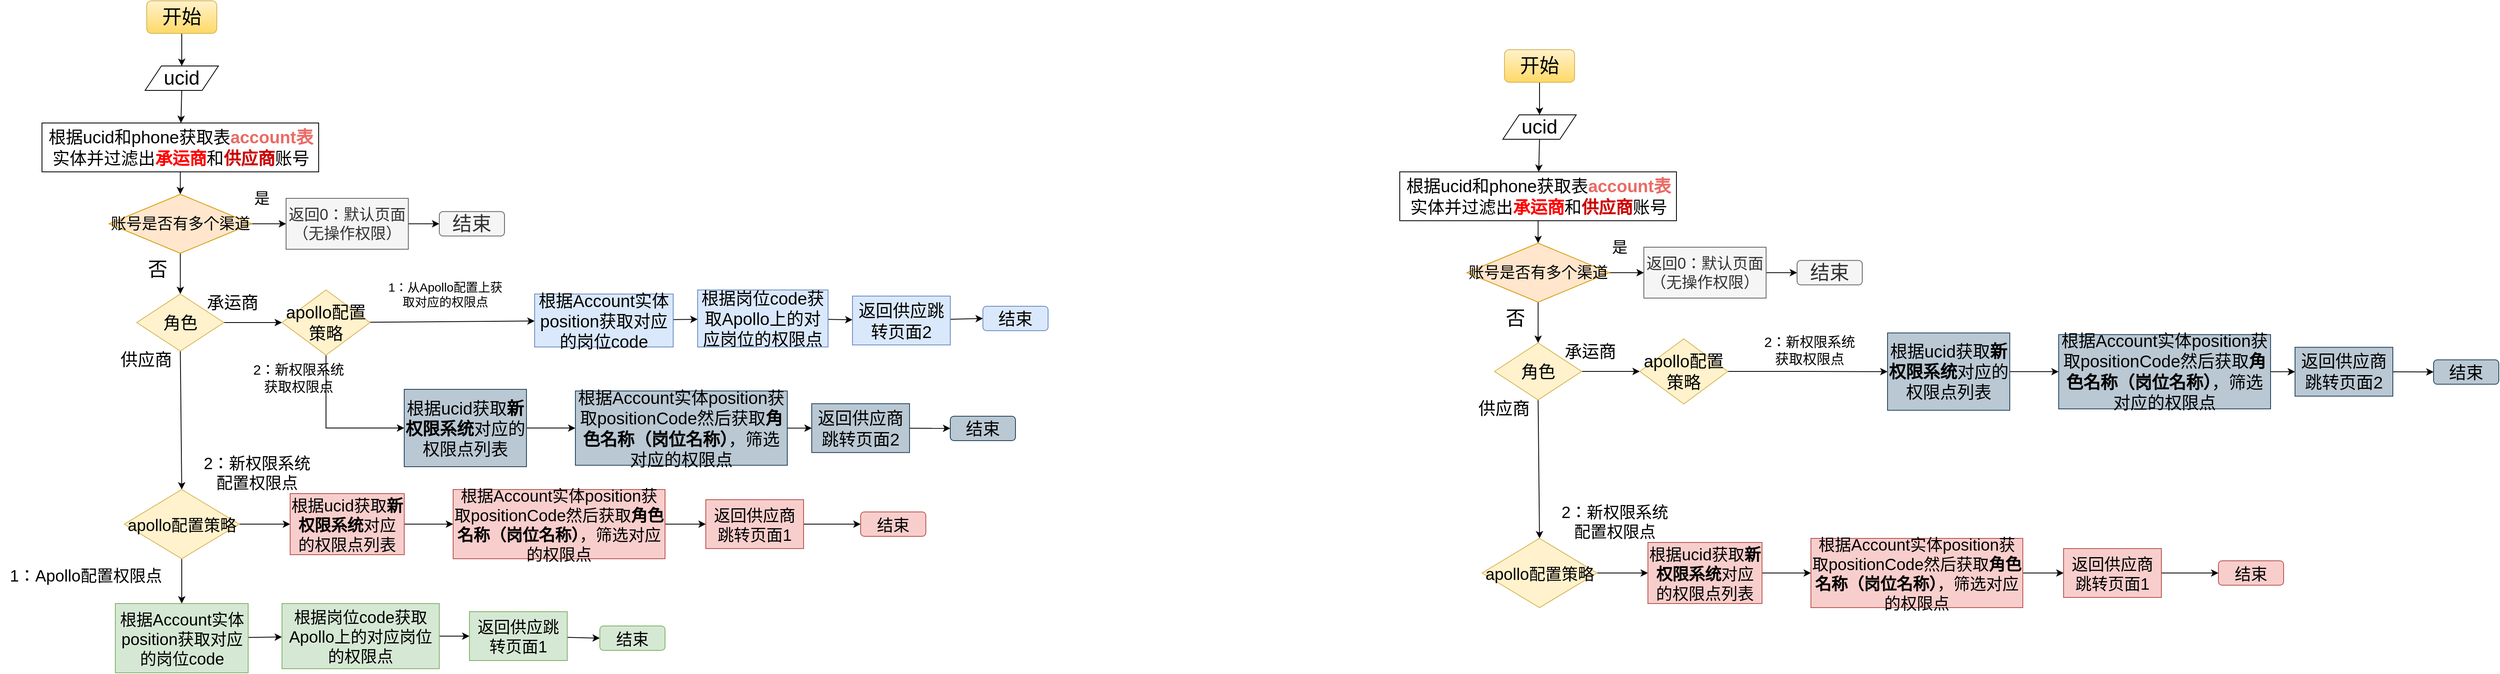 <mxfile version="24.7.7">
  <diagram id="prtHgNgQTEPvFCAcTncT" name="Page-1">
    <mxGraphModel dx="2194" dy="1180" grid="1" gridSize="10" guides="1" tooltips="1" connect="1" arrows="1" fold="1" page="1" pageScale="1" pageWidth="827" pageHeight="1169" math="0" shadow="0">
      <root>
        <mxCell id="0" />
        <mxCell id="1" parent="0" />
        <mxCell id="sRkkbddAAaS8duBaIrbH-31" style="edgeStyle=none;rounded=0;orthogonalLoop=1;jettySize=auto;html=1;exitX=0.5;exitY=1;exitDx=0;exitDy=0;entryX=0.5;entryY=0;entryDx=0;entryDy=0;fontSize=24;fontColor=#000000;" parent="1" source="sRkkbddAAaS8duBaIrbH-21" target="sRkkbddAAaS8duBaIrbH-22" edge="1">
          <mxGeometry relative="1" as="geometry" />
        </mxCell>
        <mxCell id="sRkkbddAAaS8duBaIrbH-21" value="&lt;font style=&quot;font-size: 24px;&quot;&gt;开始&lt;/font&gt;" style="rounded=1;whiteSpace=wrap;html=1;fillColor=#fff2cc;gradientColor=#ffd966;strokeColor=#d6b656;" parent="1" vertex="1">
          <mxGeometry x="354" y="60" width="86" height="40" as="geometry" />
        </mxCell>
        <mxCell id="sRkkbddAAaS8duBaIrbH-32" style="edgeStyle=none;rounded=0;orthogonalLoop=1;jettySize=auto;html=1;exitX=0.5;exitY=1;exitDx=0;exitDy=0;fontSize=14;fontColor=#000000;" parent="1" source="sRkkbddAAaS8duBaIrbH-22" target="sRkkbddAAaS8duBaIrbH-23" edge="1">
          <mxGeometry relative="1" as="geometry" />
        </mxCell>
        <mxCell id="sRkkbddAAaS8duBaIrbH-22" value="ucid" style="shape=parallelogram;perimeter=parallelogramPerimeter;whiteSpace=wrap;html=1;fixedSize=1;fontSize=24;" parent="1" vertex="1">
          <mxGeometry x="352" y="140" width="90" height="30" as="geometry" />
        </mxCell>
        <mxCell id="sRkkbddAAaS8duBaIrbH-33" style="edgeStyle=none;rounded=0;orthogonalLoop=1;jettySize=auto;html=1;exitX=0.5;exitY=1;exitDx=0;exitDy=0;fontSize=14;fontColor=#000000;" parent="1" source="sRkkbddAAaS8duBaIrbH-23" target="sRkkbddAAaS8duBaIrbH-24" edge="1">
          <mxGeometry relative="1" as="geometry" />
        </mxCell>
        <mxCell id="sRkkbddAAaS8duBaIrbH-23" value="根据ucid和phone获取表&lt;font color=&quot;#ea6b66&quot; style=&quot;font-size: 21px;&quot;&gt;&lt;b style=&quot;font-size: 21px;&quot;&gt;account表&lt;/b&gt;&lt;/font&gt;实体并过滤出&lt;font color=&quot;#ff0000&quot; style=&quot;font-size: 21px;&quot;&gt;&lt;b style=&quot;font-size: 21px;&quot;&gt;承运商&lt;/b&gt;&lt;/font&gt;和&lt;font color=&quot;#cc0000&quot; style=&quot;font-size: 21px;&quot;&gt;&lt;b style=&quot;font-size: 21px;&quot;&gt;供应商&lt;/b&gt;&lt;/font&gt;账号" style="rounded=0;whiteSpace=wrap;html=1;fontSize=21;" parent="1" vertex="1">
          <mxGeometry x="225.5" y="210" width="339.5" height="60" as="geometry" />
        </mxCell>
        <mxCell id="sRkkbddAAaS8duBaIrbH-25" style="edgeStyle=none;rounded=0;orthogonalLoop=1;jettySize=auto;html=1;exitX=1;exitY=0.5;exitDx=0;exitDy=0;fontSize=14;fontColor=#000000;entryX=0;entryY=0.5;entryDx=0;entryDy=0;" parent="1" source="sRkkbddAAaS8duBaIrbH-24" target="sRkkbddAAaS8duBaIrbH-27" edge="1">
          <mxGeometry relative="1" as="geometry">
            <mxPoint x="520" y="360" as="targetPoint" />
          </mxGeometry>
        </mxCell>
        <mxCell id="sRkkbddAAaS8duBaIrbH-38" style="edgeStyle=none;rounded=0;orthogonalLoop=1;jettySize=auto;html=1;exitX=0.5;exitY=1;exitDx=0;exitDy=0;entryX=0.5;entryY=0;entryDx=0;entryDy=0;fontSize=14;fontColor=#000000;" parent="1" source="sRkkbddAAaS8duBaIrbH-24" target="sRkkbddAAaS8duBaIrbH-37" edge="1">
          <mxGeometry relative="1" as="geometry" />
        </mxCell>
        <mxCell id="sRkkbddAAaS8duBaIrbH-24" value="&lt;font color=&quot;#000000&quot; style=&quot;font-size: 19px;&quot;&gt;账号是否有多个渠道&lt;/font&gt;" style="rhombus;whiteSpace=wrap;html=1;fontSize=19;fillColor=#ffe6cc;strokeColor=#d79b00;" parent="1" vertex="1">
          <mxGeometry x="307.88" y="297.5" width="174.75" height="72.5" as="geometry" />
        </mxCell>
        <mxCell id="sRkkbddAAaS8duBaIrbH-29" style="edgeStyle=none;rounded=0;orthogonalLoop=1;jettySize=auto;html=1;exitX=1;exitY=0.5;exitDx=0;exitDy=0;fontSize=14;fontColor=#000000;" parent="1" source="sRkkbddAAaS8duBaIrbH-27" target="sRkkbddAAaS8duBaIrbH-28" edge="1">
          <mxGeometry relative="1" as="geometry" />
        </mxCell>
        <mxCell id="sRkkbddAAaS8duBaIrbH-27" value="返回0：默认页面（无操作权限）" style="rounded=0;whiteSpace=wrap;html=1;fontSize=19;fillColor=#f5f5f5;strokeColor=#666666;fontColor=#333333;" parent="1" vertex="1">
          <mxGeometry x="525" y="302.5" width="150" height="62.5" as="geometry" />
        </mxCell>
        <mxCell id="sRkkbddAAaS8duBaIrbH-28" value="结束" style="rounded=1;whiteSpace=wrap;html=1;fontSize=24;fillColor=#f5f5f5;strokeColor=#666666;fontColor=#333333;" parent="1" vertex="1">
          <mxGeometry x="713" y="318.75" width="80" height="30" as="geometry" />
        </mxCell>
        <mxCell id="sRkkbddAAaS8duBaIrbH-30" value="是" style="text;html=1;align=center;verticalAlign=middle;resizable=0;points=[];autosize=1;strokeColor=none;fillColor=none;fontSize=19;fontColor=#000000;" parent="1" vertex="1">
          <mxGeometry x="475" y="282.5" width="40" height="40" as="geometry" />
        </mxCell>
        <mxCell id="sRkkbddAAaS8duBaIrbH-36" value="否" style="text;html=1;align=center;verticalAlign=middle;resizable=0;points=[];autosize=1;strokeColor=none;fillColor=none;fontSize=24;fontColor=#000000;" parent="1" vertex="1">
          <mxGeometry x="342" y="370" width="50" height="40" as="geometry" />
        </mxCell>
        <mxCell id="sRkkbddAAaS8duBaIrbH-40" style="edgeStyle=none;rounded=0;orthogonalLoop=1;jettySize=auto;html=1;exitX=0.5;exitY=1;exitDx=0;exitDy=0;fontSize=14;fontColor=#000000;entryX=0.5;entryY=0;entryDx=0;entryDy=0;" parent="1" source="sRkkbddAAaS8duBaIrbH-37" target="sRkkbddAAaS8duBaIrbH-42" edge="1">
          <mxGeometry relative="1" as="geometry">
            <mxPoint x="397" y="580" as="targetPoint" />
          </mxGeometry>
        </mxCell>
        <mxCell id="sRkkbddAAaS8duBaIrbH-53" value="" style="edgeStyle=none;rounded=0;orthogonalLoop=1;jettySize=auto;html=1;fontSize=14;fontColor=#000000;entryX=0;entryY=0.5;entryDx=0;entryDy=0;" parent="1" source="sRkkbddAAaS8duBaIrbH-37" target="sRkkbddAAaS8duBaIrbH-66" edge="1">
          <mxGeometry relative="1" as="geometry">
            <mxPoint x="510" y="490" as="targetPoint" />
          </mxGeometry>
        </mxCell>
        <mxCell id="sRkkbddAAaS8duBaIrbH-37" value="角色" style="rhombus;whiteSpace=wrap;html=1;fontSize=21;fillColor=#fff2cc;strokeColor=#d6b656;" parent="1" vertex="1">
          <mxGeometry x="341.75" y="420" width="107" height="70" as="geometry" />
        </mxCell>
        <mxCell id="sRkkbddAAaS8duBaIrbH-41" value="供应商" style="text;html=1;align=center;verticalAlign=middle;resizable=0;points=[];autosize=1;strokeColor=none;fillColor=none;fontSize=21;fontColor=#000000;" parent="1" vertex="1">
          <mxGeometry x="307.88" y="480" width="90" height="40" as="geometry" />
        </mxCell>
        <mxCell id="sRkkbddAAaS8duBaIrbH-45" value="" style="edgeStyle=none;rounded=0;orthogonalLoop=1;jettySize=auto;html=1;fontSize=14;fontColor=#000000;" parent="1" source="sRkkbddAAaS8duBaIrbH-42" target="sRkkbddAAaS8duBaIrbH-44" edge="1">
          <mxGeometry relative="1" as="geometry" />
        </mxCell>
        <mxCell id="sRkkbddAAaS8duBaIrbH-48" value="" style="edgeStyle=none;rounded=0;orthogonalLoop=1;jettySize=auto;html=1;fontSize=14;fontColor=#000000;" parent="1" source="sRkkbddAAaS8duBaIrbH-42" target="sRkkbddAAaS8duBaIrbH-47" edge="1">
          <mxGeometry relative="1" as="geometry" />
        </mxCell>
        <mxCell id="sRkkbddAAaS8duBaIrbH-42" value="&lt;span style=&quot;font-size: 20px;&quot;&gt;apollo配置策略&lt;/span&gt;" style="rhombus;whiteSpace=wrap;html=1;fontSize=20;fillColor=#fff2cc;strokeColor=#d6b656;" parent="1" vertex="1">
          <mxGeometry x="326.5" y="660" width="141" height="85" as="geometry" />
        </mxCell>
        <mxCell id="sRkkbddAAaS8duBaIrbH-51" value="" style="edgeStyle=none;rounded=0;orthogonalLoop=1;jettySize=auto;html=1;fontSize=14;fontColor=#000000;" parent="1" source="sRkkbddAAaS8duBaIrbH-44" target="sRkkbddAAaS8duBaIrbH-50" edge="1">
          <mxGeometry relative="1" as="geometry" />
        </mxCell>
        <mxCell id="sRkkbddAAaS8duBaIrbH-44" value="根据Account实体position获取对应的岗位code" style="whiteSpace=wrap;html=1;fontSize=20;fillColor=#d5e8d4;strokeColor=#82b366;" parent="1" vertex="1">
          <mxGeometry x="315.5" y="800" width="163" height="85" as="geometry" />
        </mxCell>
        <mxCell id="sRkkbddAAaS8duBaIrbH-46" value="1：Apollo配置权限点" style="text;html=1;align=center;verticalAlign=middle;resizable=0;points=[];autosize=1;strokeColor=none;fillColor=none;fontSize=20;fontColor=#000000;" parent="1" vertex="1">
          <mxGeometry x="174" y="745" width="210" height="40" as="geometry" />
        </mxCell>
        <mxCell id="sRkkbddAAaS8duBaIrbH-56" value="" style="edgeStyle=none;rounded=0;orthogonalLoop=1;jettySize=auto;html=1;fontSize=14;fontColor=#000000;" parent="1" source="sRkkbddAAaS8duBaIrbH-47" target="sRkkbddAAaS8duBaIrbH-55" edge="1">
          <mxGeometry relative="1" as="geometry" />
        </mxCell>
        <mxCell id="sRkkbddAAaS8duBaIrbH-47" value="根据ucid获取&lt;b style=&quot;font-size: 20px;&quot;&gt;新权限系统&lt;/b&gt;对应的权限点列表" style="whiteSpace=wrap;html=1;fontSize=20;fillColor=#f8cecc;strokeColor=#b85450;" parent="1" vertex="1">
          <mxGeometry x="530" y="665" width="140" height="75" as="geometry" />
        </mxCell>
        <mxCell id="sRkkbddAAaS8duBaIrbH-59" value="" style="edgeStyle=none;rounded=0;orthogonalLoop=1;jettySize=auto;html=1;fontSize=14;fontColor=#000000;" parent="1" source="sRkkbddAAaS8duBaIrbH-50" target="sRkkbddAAaS8duBaIrbH-58" edge="1">
          <mxGeometry relative="1" as="geometry" />
        </mxCell>
        <mxCell id="sRkkbddAAaS8duBaIrbH-50" value="根据岗位code获取Apollo上的对应岗位的权限点" style="whiteSpace=wrap;html=1;fontSize=20;fillColor=#d5e8d4;strokeColor=#82b366;" parent="1" vertex="1">
          <mxGeometry x="520" y="800" width="193" height="80" as="geometry" />
        </mxCell>
        <mxCell id="sRkkbddAAaS8duBaIrbH-54" value="承运商" style="text;html=1;align=center;verticalAlign=middle;resizable=0;points=[];autosize=1;strokeColor=none;fillColor=none;fontSize=21;fontColor=#000000;" parent="1" vertex="1">
          <mxGeometry x="414" y="410" width="90" height="40" as="geometry" />
        </mxCell>
        <mxCell id="sRkkbddAAaS8duBaIrbH-61" value="" style="edgeStyle=none;rounded=0;orthogonalLoop=1;jettySize=auto;html=1;fontSize=14;fontColor=#000000;" parent="1" source="sRkkbddAAaS8duBaIrbH-55" target="sRkkbddAAaS8duBaIrbH-60" edge="1">
          <mxGeometry relative="1" as="geometry" />
        </mxCell>
        <mxCell id="sRkkbddAAaS8duBaIrbH-55" value="根据Account实体position获取positionCode然后获取&lt;b style=&quot;font-size: 20px;&quot;&gt;角色名称（岗位名称）&lt;/b&gt;，筛选对应的权限点" style="whiteSpace=wrap;html=1;fontSize=20;fillColor=#f8cecc;strokeColor=#b85450;" parent="1" vertex="1">
          <mxGeometry x="730" y="660" width="260" height="85" as="geometry" />
        </mxCell>
        <mxCell id="sRkkbddAAaS8duBaIrbH-65" style="edgeStyle=none;rounded=0;orthogonalLoop=1;jettySize=auto;html=1;fontSize=14;fontColor=#000000;entryX=0;entryY=0.5;entryDx=0;entryDy=0;" parent="1" source="sRkkbddAAaS8duBaIrbH-58" target="sRkkbddAAaS8duBaIrbH-62" edge="1">
          <mxGeometry relative="1" as="geometry">
            <mxPoint x="890" y="940" as="targetPoint" />
          </mxGeometry>
        </mxCell>
        <mxCell id="sRkkbddAAaS8duBaIrbH-58" value="返回供应跳转页面1" style="whiteSpace=wrap;html=1;fontSize=20;fillColor=#d5e8d4;strokeColor=#82b366;" parent="1" vertex="1">
          <mxGeometry x="750" y="810" width="120" height="60" as="geometry" />
        </mxCell>
        <mxCell id="sRkkbddAAaS8duBaIrbH-64" style="edgeStyle=none;rounded=0;orthogonalLoop=1;jettySize=auto;html=1;fontSize=14;fontColor=#000000;" parent="1" source="sRkkbddAAaS8duBaIrbH-60" target="sRkkbddAAaS8duBaIrbH-63" edge="1">
          <mxGeometry relative="1" as="geometry" />
        </mxCell>
        <mxCell id="sRkkbddAAaS8duBaIrbH-60" value="返回供应商跳转页面1" style="whiteSpace=wrap;html=1;fontSize=20;fillColor=#f8cecc;strokeColor=#b85450;" parent="1" vertex="1">
          <mxGeometry x="1040" y="672.5" width="120" height="60" as="geometry" />
        </mxCell>
        <mxCell id="sRkkbddAAaS8duBaIrbH-62" value="结束" style="rounded=1;whiteSpace=wrap;html=1;fontSize=20;fillColor=#d5e8d4;strokeColor=#82b366;" parent="1" vertex="1">
          <mxGeometry x="910" y="827.5" width="80" height="30" as="geometry" />
        </mxCell>
        <mxCell id="sRkkbddAAaS8duBaIrbH-63" value="结束" style="rounded=1;whiteSpace=wrap;html=1;fontSize=20;fillColor=#f8cecc;strokeColor=#b85450;" parent="1" vertex="1">
          <mxGeometry x="1230" y="687.5" width="80" height="30" as="geometry" />
        </mxCell>
        <mxCell id="sRkkbddAAaS8duBaIrbH-70" value="" style="edgeStyle=none;rounded=0;orthogonalLoop=1;jettySize=auto;html=1;fontSize=14;fontColor=#000000;" parent="1" source="sRkkbddAAaS8duBaIrbH-66" target="sRkkbddAAaS8duBaIrbH-69" edge="1">
          <mxGeometry relative="1" as="geometry" />
        </mxCell>
        <mxCell id="-D3jKUJ3MxpfOhl6CPqM-7" style="edgeStyle=orthogonalEdgeStyle;rounded=0;orthogonalLoop=1;jettySize=auto;html=1;exitX=0.5;exitY=1;exitDx=0;exitDy=0;entryX=0;entryY=0.5;entryDx=0;entryDy=0;fontSize=19;" parent="1" source="sRkkbddAAaS8duBaIrbH-66" target="sRkkbddAAaS8duBaIrbH-79" edge="1">
          <mxGeometry relative="1" as="geometry" />
        </mxCell>
        <mxCell id="sRkkbddAAaS8duBaIrbH-66" value="apollo配置策略" style="rhombus;whiteSpace=wrap;html=1;fontSize=21;fillColor=#fff2cc;strokeColor=#d6b656;" parent="1" vertex="1">
          <mxGeometry x="520" y="415" width="108" height="80" as="geometry" />
        </mxCell>
        <mxCell id="sRkkbddAAaS8duBaIrbH-73" value="" style="edgeStyle=none;rounded=0;orthogonalLoop=1;jettySize=auto;html=1;fontSize=14;fontColor=#000000;" parent="1" source="sRkkbddAAaS8duBaIrbH-69" target="sRkkbddAAaS8duBaIrbH-72" edge="1">
          <mxGeometry relative="1" as="geometry" />
        </mxCell>
        <mxCell id="sRkkbddAAaS8duBaIrbH-69" value="&lt;span style=&quot;font-size: 21px;&quot;&gt;根据Account实体position获取对应的岗位code&lt;/span&gt;" style="whiteSpace=wrap;html=1;fontSize=21;fillColor=#dae8fc;strokeColor=#6c8ebf;" parent="1" vertex="1">
          <mxGeometry x="830" y="420" width="170" height="65" as="geometry" />
        </mxCell>
        <mxCell id="sRkkbddAAaS8duBaIrbH-71" value="1：从Apollo配置上获&lt;br style=&quot;font-size: 15px;&quot;&gt;取对应的权限点" style="text;html=1;align=center;verticalAlign=middle;resizable=0;points=[];autosize=1;strokeColor=none;fillColor=none;fontSize=15;fontColor=#000000;" parent="1" vertex="1">
          <mxGeometry x="640" y="395" width="160" height="50" as="geometry" />
        </mxCell>
        <mxCell id="sRkkbddAAaS8duBaIrbH-76" value="" style="edgeStyle=none;rounded=0;orthogonalLoop=1;jettySize=auto;html=1;fontSize=14;fontColor=#000000;" parent="1" source="sRkkbddAAaS8duBaIrbH-72" target="sRkkbddAAaS8duBaIrbH-75" edge="1">
          <mxGeometry relative="1" as="geometry" />
        </mxCell>
        <mxCell id="sRkkbddAAaS8duBaIrbH-72" value="&lt;span style=&quot;font-size: 21px;&quot;&gt;根据岗位code获取Apollo上的对应岗位的权限点&lt;/span&gt;" style="whiteSpace=wrap;html=1;fontSize=21;fillColor=#dae8fc;strokeColor=#6c8ebf;" parent="1" vertex="1">
          <mxGeometry x="1030" y="415" width="160" height="70" as="geometry" />
        </mxCell>
        <mxCell id="sRkkbddAAaS8duBaIrbH-78" style="edgeStyle=none;rounded=0;orthogonalLoop=1;jettySize=auto;html=1;entryX=0;entryY=0.5;entryDx=0;entryDy=0;fontSize=14;fontColor=#000000;" parent="1" source="sRkkbddAAaS8duBaIrbH-75" target="sRkkbddAAaS8duBaIrbH-77" edge="1">
          <mxGeometry relative="1" as="geometry" />
        </mxCell>
        <mxCell id="sRkkbddAAaS8duBaIrbH-75" value="&lt;span style=&quot;font-size: 21px;&quot;&gt;返回供应跳转页面2&lt;/span&gt;" style="whiteSpace=wrap;html=1;fontSize=21;fillColor=#dae8fc;strokeColor=#6c8ebf;" parent="1" vertex="1">
          <mxGeometry x="1220" y="422.5" width="120" height="60" as="geometry" />
        </mxCell>
        <mxCell id="sRkkbddAAaS8duBaIrbH-77" value="结束" style="rounded=1;whiteSpace=wrap;html=1;fontSize=21;fillColor=#dae8fc;strokeColor=#6c8ebf;" parent="1" vertex="1">
          <mxGeometry x="1380" y="435" width="80" height="30" as="geometry" />
        </mxCell>
        <mxCell id="sRkkbddAAaS8duBaIrbH-83" value="" style="edgeStyle=none;rounded=0;orthogonalLoop=1;jettySize=auto;html=1;fontSize=14;fontColor=#000000;" parent="1" source="sRkkbddAAaS8duBaIrbH-79" target="sRkkbddAAaS8duBaIrbH-82" edge="1">
          <mxGeometry relative="1" as="geometry" />
        </mxCell>
        <mxCell id="sRkkbddAAaS8duBaIrbH-79" value="&lt;span style=&quot;font-size: 21px;&quot;&gt;根据ucid获取&lt;/span&gt;&lt;b style=&quot;font-size: 21px;&quot;&gt;新权限系统&lt;/b&gt;&lt;span style=&quot;font-size: 21px;&quot;&gt;对应的权限点列表&lt;/span&gt;" style="whiteSpace=wrap;html=1;fontSize=21;fillColor=#bac8d3;strokeColor=#23445d;" parent="1" vertex="1">
          <mxGeometry x="670" y="537" width="150" height="95" as="geometry" />
        </mxCell>
        <mxCell id="sRkkbddAAaS8duBaIrbH-85" value="" style="edgeStyle=none;rounded=0;orthogonalLoop=1;jettySize=auto;html=1;fontSize=14;fontColor=#000000;" parent="1" source="sRkkbddAAaS8duBaIrbH-82" target="sRkkbddAAaS8duBaIrbH-84" edge="1">
          <mxGeometry relative="1" as="geometry" />
        </mxCell>
        <mxCell id="sRkkbddAAaS8duBaIrbH-82" value="&lt;span style=&quot;font-size: 21px;&quot;&gt;根据Account实体position获取positionCode然后获取&lt;/span&gt;&lt;b style=&quot;font-size: 21px;&quot;&gt;角色名称（岗位名称）&lt;/b&gt;&lt;span style=&quot;font-size: 21px;&quot;&gt;，筛选对应的权限点&lt;/span&gt;" style="whiteSpace=wrap;html=1;fontSize=21;fillColor=#bac8d3;strokeColor=#23445d;" parent="1" vertex="1">
          <mxGeometry x="880" y="539" width="260" height="91.25" as="geometry" />
        </mxCell>
        <mxCell id="sRkkbddAAaS8duBaIrbH-87" style="edgeStyle=none;rounded=0;orthogonalLoop=1;jettySize=auto;html=1;fontSize=14;fontColor=#000000;" parent="1" source="sRkkbddAAaS8duBaIrbH-84" target="sRkkbddAAaS8duBaIrbH-86" edge="1">
          <mxGeometry relative="1" as="geometry" />
        </mxCell>
        <mxCell id="sRkkbddAAaS8duBaIrbH-84" value="&lt;span style=&quot;font-size: 21px;&quot;&gt;返回供应商跳转页面2&lt;/span&gt;" style="whiteSpace=wrap;html=1;fontSize=21;fillColor=#bac8d3;strokeColor=#23445d;" parent="1" vertex="1">
          <mxGeometry x="1170" y="554.63" width="120" height="60" as="geometry" />
        </mxCell>
        <mxCell id="sRkkbddAAaS8duBaIrbH-86" value="结束" style="rounded=1;whiteSpace=wrap;html=1;fontSize=21;fillColor=#bac8d3;strokeColor=#23445d;" parent="1" vertex="1">
          <mxGeometry x="1340" y="570" width="80" height="30" as="geometry" />
        </mxCell>
        <mxCell id="-D3jKUJ3MxpfOhl6CPqM-3" value="2：新权限系统&lt;br&gt;配置权限点" style="text;html=1;align=center;verticalAlign=middle;resizable=0;points=[];autosize=1;strokeColor=none;fillColor=none;fontSize=20;fontColor=#000000;" parent="1" vertex="1">
          <mxGeometry x="414" y="609.38" width="150" height="60" as="geometry" />
        </mxCell>
        <mxCell id="sRkkbddAAaS8duBaIrbH-88" value="2：新权限系统&lt;br style=&quot;font-size: 17px;&quot;&gt;获取权限点" style="text;html=1;align=center;verticalAlign=middle;resizable=0;points=[];autosize=1;strokeColor=none;fillColor=none;fontSize=17;fontColor=#000000;" parent="1" vertex="1">
          <mxGeometry x="475" y="498.75" width="130" height="50" as="geometry" />
        </mxCell>
        <mxCell id="f8dkr1NvGQDLk33xBLc8-1" style="edgeStyle=none;rounded=0;orthogonalLoop=1;jettySize=auto;html=1;exitX=0.5;exitY=1;exitDx=0;exitDy=0;entryX=0.5;entryY=0;entryDx=0;entryDy=0;fontSize=24;fontColor=#000000;" edge="1" parent="1" source="f8dkr1NvGQDLk33xBLc8-2" target="f8dkr1NvGQDLk33xBLc8-4">
          <mxGeometry relative="1" as="geometry" />
        </mxCell>
        <mxCell id="f8dkr1NvGQDLk33xBLc8-2" value="&lt;font style=&quot;font-size: 24px;&quot;&gt;开始&lt;/font&gt;" style="rounded=1;whiteSpace=wrap;html=1;fillColor=#fff2cc;gradientColor=#ffd966;strokeColor=#d6b656;" vertex="1" parent="1">
          <mxGeometry x="2020" y="120" width="86" height="40" as="geometry" />
        </mxCell>
        <mxCell id="f8dkr1NvGQDLk33xBLc8-3" style="edgeStyle=none;rounded=0;orthogonalLoop=1;jettySize=auto;html=1;exitX=0.5;exitY=1;exitDx=0;exitDy=0;fontSize=14;fontColor=#000000;" edge="1" parent="1" source="f8dkr1NvGQDLk33xBLc8-4" target="f8dkr1NvGQDLk33xBLc8-6">
          <mxGeometry relative="1" as="geometry" />
        </mxCell>
        <mxCell id="f8dkr1NvGQDLk33xBLc8-4" value="ucid" style="shape=parallelogram;perimeter=parallelogramPerimeter;whiteSpace=wrap;html=1;fixedSize=1;fontSize=24;" vertex="1" parent="1">
          <mxGeometry x="2018" y="200" width="90" height="30" as="geometry" />
        </mxCell>
        <mxCell id="f8dkr1NvGQDLk33xBLc8-5" style="edgeStyle=none;rounded=0;orthogonalLoop=1;jettySize=auto;html=1;exitX=0.5;exitY=1;exitDx=0;exitDy=0;fontSize=14;fontColor=#000000;" edge="1" parent="1" source="f8dkr1NvGQDLk33xBLc8-6" target="f8dkr1NvGQDLk33xBLc8-9">
          <mxGeometry relative="1" as="geometry" />
        </mxCell>
        <mxCell id="f8dkr1NvGQDLk33xBLc8-6" value="根据ucid和phone获取表&lt;font color=&quot;#ea6b66&quot; style=&quot;font-size: 21px;&quot;&gt;&lt;b style=&quot;font-size: 21px;&quot;&gt;account表&lt;/b&gt;&lt;/font&gt;实体并过滤出&lt;font color=&quot;#ff0000&quot; style=&quot;font-size: 21px;&quot;&gt;&lt;b style=&quot;font-size: 21px;&quot;&gt;承运商&lt;/b&gt;&lt;/font&gt;和&lt;font color=&quot;#cc0000&quot; style=&quot;font-size: 21px;&quot;&gt;&lt;b style=&quot;font-size: 21px;&quot;&gt;供应商&lt;/b&gt;&lt;/font&gt;账号" style="rounded=0;whiteSpace=wrap;html=1;fontSize=21;" vertex="1" parent="1">
          <mxGeometry x="1891.5" y="270" width="339.5" height="60" as="geometry" />
        </mxCell>
        <mxCell id="f8dkr1NvGQDLk33xBLc8-7" style="edgeStyle=none;rounded=0;orthogonalLoop=1;jettySize=auto;html=1;exitX=1;exitY=0.5;exitDx=0;exitDy=0;fontSize=14;fontColor=#000000;entryX=0;entryY=0.5;entryDx=0;entryDy=0;" edge="1" parent="1" source="f8dkr1NvGQDLk33xBLc8-9" target="f8dkr1NvGQDLk33xBLc8-11">
          <mxGeometry relative="1" as="geometry">
            <mxPoint x="2186" y="420" as="targetPoint" />
          </mxGeometry>
        </mxCell>
        <mxCell id="f8dkr1NvGQDLk33xBLc8-8" style="edgeStyle=none;rounded=0;orthogonalLoop=1;jettySize=auto;html=1;exitX=0.5;exitY=1;exitDx=0;exitDy=0;entryX=0.5;entryY=0;entryDx=0;entryDy=0;fontSize=14;fontColor=#000000;" edge="1" parent="1" source="f8dkr1NvGQDLk33xBLc8-9" target="f8dkr1NvGQDLk33xBLc8-17">
          <mxGeometry relative="1" as="geometry" />
        </mxCell>
        <mxCell id="f8dkr1NvGQDLk33xBLc8-9" value="&lt;font color=&quot;#000000&quot; style=&quot;font-size: 19px;&quot;&gt;账号是否有多个渠道&lt;/font&gt;" style="rhombus;whiteSpace=wrap;html=1;fontSize=19;fillColor=#ffe6cc;strokeColor=#d79b00;" vertex="1" parent="1">
          <mxGeometry x="1973.88" y="357.5" width="174.75" height="72.5" as="geometry" />
        </mxCell>
        <mxCell id="f8dkr1NvGQDLk33xBLc8-10" style="edgeStyle=none;rounded=0;orthogonalLoop=1;jettySize=auto;html=1;exitX=1;exitY=0.5;exitDx=0;exitDy=0;fontSize=14;fontColor=#000000;" edge="1" parent="1" source="f8dkr1NvGQDLk33xBLc8-11" target="f8dkr1NvGQDLk33xBLc8-12">
          <mxGeometry relative="1" as="geometry" />
        </mxCell>
        <mxCell id="f8dkr1NvGQDLk33xBLc8-11" value="返回0：默认页面（无操作权限）" style="rounded=0;whiteSpace=wrap;html=1;fontSize=19;fillColor=#f5f5f5;strokeColor=#666666;fontColor=#333333;" vertex="1" parent="1">
          <mxGeometry x="2191" y="362.5" width="150" height="62.5" as="geometry" />
        </mxCell>
        <mxCell id="f8dkr1NvGQDLk33xBLc8-12" value="结束" style="rounded=1;whiteSpace=wrap;html=1;fontSize=24;fillColor=#f5f5f5;strokeColor=#666666;fontColor=#333333;" vertex="1" parent="1">
          <mxGeometry x="2379" y="378.75" width="80" height="30" as="geometry" />
        </mxCell>
        <mxCell id="f8dkr1NvGQDLk33xBLc8-13" value="是" style="text;html=1;align=center;verticalAlign=middle;resizable=0;points=[];autosize=1;strokeColor=none;fillColor=none;fontSize=19;fontColor=#000000;" vertex="1" parent="1">
          <mxGeometry x="2141" y="342.5" width="40" height="40" as="geometry" />
        </mxCell>
        <mxCell id="f8dkr1NvGQDLk33xBLc8-14" value="否" style="text;html=1;align=center;verticalAlign=middle;resizable=0;points=[];autosize=1;strokeColor=none;fillColor=none;fontSize=24;fontColor=#000000;" vertex="1" parent="1">
          <mxGeometry x="2008" y="430" width="50" height="40" as="geometry" />
        </mxCell>
        <mxCell id="f8dkr1NvGQDLk33xBLc8-15" style="edgeStyle=none;rounded=0;orthogonalLoop=1;jettySize=auto;html=1;exitX=0.5;exitY=1;exitDx=0;exitDy=0;fontSize=14;fontColor=#000000;entryX=0.5;entryY=0;entryDx=0;entryDy=0;" edge="1" parent="1" source="f8dkr1NvGQDLk33xBLc8-17" target="f8dkr1NvGQDLk33xBLc8-21">
          <mxGeometry relative="1" as="geometry">
            <mxPoint x="2063" y="640" as="targetPoint" />
          </mxGeometry>
        </mxCell>
        <mxCell id="f8dkr1NvGQDLk33xBLc8-16" value="" style="edgeStyle=none;rounded=0;orthogonalLoop=1;jettySize=auto;html=1;fontSize=14;fontColor=#000000;entryX=0;entryY=0.5;entryDx=0;entryDy=0;" edge="1" parent="1" source="f8dkr1NvGQDLk33xBLc8-17" target="f8dkr1NvGQDLk33xBLc8-40">
          <mxGeometry relative="1" as="geometry">
            <mxPoint x="2176" y="550" as="targetPoint" />
          </mxGeometry>
        </mxCell>
        <mxCell id="f8dkr1NvGQDLk33xBLc8-17" value="角色" style="rhombus;whiteSpace=wrap;html=1;fontSize=21;fillColor=#fff2cc;strokeColor=#d6b656;" vertex="1" parent="1">
          <mxGeometry x="2007.75" y="480" width="107" height="70" as="geometry" />
        </mxCell>
        <mxCell id="f8dkr1NvGQDLk33xBLc8-18" value="供应商" style="text;html=1;align=center;verticalAlign=middle;resizable=0;points=[];autosize=1;strokeColor=none;fillColor=none;fontSize=21;fontColor=#000000;" vertex="1" parent="1">
          <mxGeometry x="1973.88" y="540" width="90" height="40" as="geometry" />
        </mxCell>
        <mxCell id="f8dkr1NvGQDLk33xBLc8-20" value="" style="edgeStyle=none;rounded=0;orthogonalLoop=1;jettySize=auto;html=1;fontSize=14;fontColor=#000000;" edge="1" parent="1" source="f8dkr1NvGQDLk33xBLc8-21" target="f8dkr1NvGQDLk33xBLc8-26">
          <mxGeometry relative="1" as="geometry" />
        </mxCell>
        <mxCell id="f8dkr1NvGQDLk33xBLc8-21" value="&lt;span style=&quot;font-size: 20px;&quot;&gt;apollo配置策略&lt;/span&gt;" style="rhombus;whiteSpace=wrap;html=1;fontSize=20;fillColor=#fff2cc;strokeColor=#d6b656;" vertex="1" parent="1">
          <mxGeometry x="1992.5" y="720" width="141" height="85" as="geometry" />
        </mxCell>
        <mxCell id="f8dkr1NvGQDLk33xBLc8-25" value="" style="edgeStyle=none;rounded=0;orthogonalLoop=1;jettySize=auto;html=1;fontSize=14;fontColor=#000000;" edge="1" parent="1" source="f8dkr1NvGQDLk33xBLc8-26" target="f8dkr1NvGQDLk33xBLc8-31">
          <mxGeometry relative="1" as="geometry" />
        </mxCell>
        <mxCell id="f8dkr1NvGQDLk33xBLc8-26" value="根据ucid获取&lt;b style=&quot;font-size: 20px;&quot;&gt;新权限系统&lt;/b&gt;对应的权限点列表" style="whiteSpace=wrap;html=1;fontSize=20;fillColor=#f8cecc;strokeColor=#b85450;" vertex="1" parent="1">
          <mxGeometry x="2196" y="725" width="140" height="75" as="geometry" />
        </mxCell>
        <mxCell id="f8dkr1NvGQDLk33xBLc8-29" value="承运商" style="text;html=1;align=center;verticalAlign=middle;resizable=0;points=[];autosize=1;strokeColor=none;fillColor=none;fontSize=21;fontColor=#000000;" vertex="1" parent="1">
          <mxGeometry x="2080" y="470" width="90" height="40" as="geometry" />
        </mxCell>
        <mxCell id="f8dkr1NvGQDLk33xBLc8-30" value="" style="edgeStyle=none;rounded=0;orthogonalLoop=1;jettySize=auto;html=1;fontSize=14;fontColor=#000000;" edge="1" parent="1" source="f8dkr1NvGQDLk33xBLc8-31" target="f8dkr1NvGQDLk33xBLc8-35">
          <mxGeometry relative="1" as="geometry" />
        </mxCell>
        <mxCell id="f8dkr1NvGQDLk33xBLc8-31" value="根据Account实体position获取positionCode然后获取&lt;b style=&quot;font-size: 20px;&quot;&gt;角色名称（岗位名称）&lt;/b&gt;，筛选对应的权限点" style="whiteSpace=wrap;html=1;fontSize=20;fillColor=#f8cecc;strokeColor=#b85450;" vertex="1" parent="1">
          <mxGeometry x="2396" y="720" width="260" height="85" as="geometry" />
        </mxCell>
        <mxCell id="f8dkr1NvGQDLk33xBLc8-34" style="edgeStyle=none;rounded=0;orthogonalLoop=1;jettySize=auto;html=1;fontSize=14;fontColor=#000000;" edge="1" parent="1" source="f8dkr1NvGQDLk33xBLc8-35" target="f8dkr1NvGQDLk33xBLc8-37">
          <mxGeometry relative="1" as="geometry" />
        </mxCell>
        <mxCell id="f8dkr1NvGQDLk33xBLc8-35" value="返回供应商跳转页面1" style="whiteSpace=wrap;html=1;fontSize=20;fillColor=#f8cecc;strokeColor=#b85450;" vertex="1" parent="1">
          <mxGeometry x="2706" y="732.5" width="120" height="60" as="geometry" />
        </mxCell>
        <mxCell id="f8dkr1NvGQDLk33xBLc8-37" value="结束" style="rounded=1;whiteSpace=wrap;html=1;fontSize=20;fillColor=#f8cecc;strokeColor=#b85450;" vertex="1" parent="1">
          <mxGeometry x="2896" y="747.5" width="80" height="30" as="geometry" />
        </mxCell>
        <mxCell id="f8dkr1NvGQDLk33xBLc8-58" style="edgeStyle=orthogonalEdgeStyle;rounded=0;orthogonalLoop=1;jettySize=auto;html=1;exitX=1;exitY=0.5;exitDx=0;exitDy=0;" edge="1" parent="1" source="f8dkr1NvGQDLk33xBLc8-40" target="f8dkr1NvGQDLk33xBLc8-50">
          <mxGeometry relative="1" as="geometry" />
        </mxCell>
        <mxCell id="f8dkr1NvGQDLk33xBLc8-40" value="apollo配置策略" style="rhombus;whiteSpace=wrap;html=1;fontSize=21;fillColor=#fff2cc;strokeColor=#d6b656;" vertex="1" parent="1">
          <mxGeometry x="2186" y="475" width="108" height="80" as="geometry" />
        </mxCell>
        <mxCell id="f8dkr1NvGQDLk33xBLc8-49" value="" style="edgeStyle=none;rounded=0;orthogonalLoop=1;jettySize=auto;html=1;fontSize=14;fontColor=#000000;" edge="1" parent="1" source="f8dkr1NvGQDLk33xBLc8-50" target="f8dkr1NvGQDLk33xBLc8-52">
          <mxGeometry relative="1" as="geometry" />
        </mxCell>
        <mxCell id="f8dkr1NvGQDLk33xBLc8-50" value="&lt;span style=&quot;font-size: 21px;&quot;&gt;根据ucid获取&lt;/span&gt;&lt;b style=&quot;font-size: 21px;&quot;&gt;新权限系统&lt;/b&gt;&lt;span style=&quot;font-size: 21px;&quot;&gt;对应的权限点列表&lt;/span&gt;" style="whiteSpace=wrap;html=1;fontSize=21;fillColor=#bac8d3;strokeColor=#23445d;" vertex="1" parent="1">
          <mxGeometry x="2490" y="467.75" width="150" height="95" as="geometry" />
        </mxCell>
        <mxCell id="f8dkr1NvGQDLk33xBLc8-51" value="" style="edgeStyle=none;rounded=0;orthogonalLoop=1;jettySize=auto;html=1;fontSize=14;fontColor=#000000;" edge="1" parent="1" source="f8dkr1NvGQDLk33xBLc8-52" target="f8dkr1NvGQDLk33xBLc8-54">
          <mxGeometry relative="1" as="geometry" />
        </mxCell>
        <mxCell id="f8dkr1NvGQDLk33xBLc8-52" value="&lt;span style=&quot;font-size: 21px;&quot;&gt;根据Account实体position获取positionCode然后获取&lt;/span&gt;&lt;b style=&quot;font-size: 21px;&quot;&gt;角色名称（岗位名称）&lt;/b&gt;&lt;span style=&quot;font-size: 21px;&quot;&gt;，筛选对应的权限点&lt;/span&gt;" style="whiteSpace=wrap;html=1;fontSize=21;fillColor=#bac8d3;strokeColor=#23445d;" vertex="1" parent="1">
          <mxGeometry x="2700" y="469.75" width="260" height="91.25" as="geometry" />
        </mxCell>
        <mxCell id="f8dkr1NvGQDLk33xBLc8-53" style="edgeStyle=none;rounded=0;orthogonalLoop=1;jettySize=auto;html=1;fontSize=14;fontColor=#000000;" edge="1" parent="1" source="f8dkr1NvGQDLk33xBLc8-54" target="f8dkr1NvGQDLk33xBLc8-55">
          <mxGeometry relative="1" as="geometry" />
        </mxCell>
        <mxCell id="f8dkr1NvGQDLk33xBLc8-54" value="&lt;span style=&quot;font-size: 21px;&quot;&gt;返回供应商跳转页面2&lt;/span&gt;" style="whiteSpace=wrap;html=1;fontSize=21;fillColor=#bac8d3;strokeColor=#23445d;" vertex="1" parent="1">
          <mxGeometry x="2990" y="485.38" width="120" height="60" as="geometry" />
        </mxCell>
        <mxCell id="f8dkr1NvGQDLk33xBLc8-55" value="结束" style="rounded=1;whiteSpace=wrap;html=1;fontSize=21;fillColor=#bac8d3;strokeColor=#23445d;" vertex="1" parent="1">
          <mxGeometry x="3160" y="500.75" width="80" height="30" as="geometry" />
        </mxCell>
        <mxCell id="f8dkr1NvGQDLk33xBLc8-56" value="2：新权限系统&lt;br&gt;配置权限点" style="text;html=1;align=center;verticalAlign=middle;resizable=0;points=[];autosize=1;strokeColor=none;fillColor=none;fontSize=20;fontColor=#000000;" vertex="1" parent="1">
          <mxGeometry x="2080" y="669.38" width="150" height="60" as="geometry" />
        </mxCell>
        <mxCell id="f8dkr1NvGQDLk33xBLc8-57" value="2：新权限系统&lt;br style=&quot;font-size: 17px;&quot;&gt;获取权限点" style="text;html=1;align=center;verticalAlign=middle;resizable=0;points=[];autosize=1;strokeColor=none;fillColor=none;fontSize=17;fontColor=#000000;" vertex="1" parent="1">
          <mxGeometry x="2329" y="465" width="130" height="50" as="geometry" />
        </mxCell>
      </root>
    </mxGraphModel>
  </diagram>
</mxfile>
